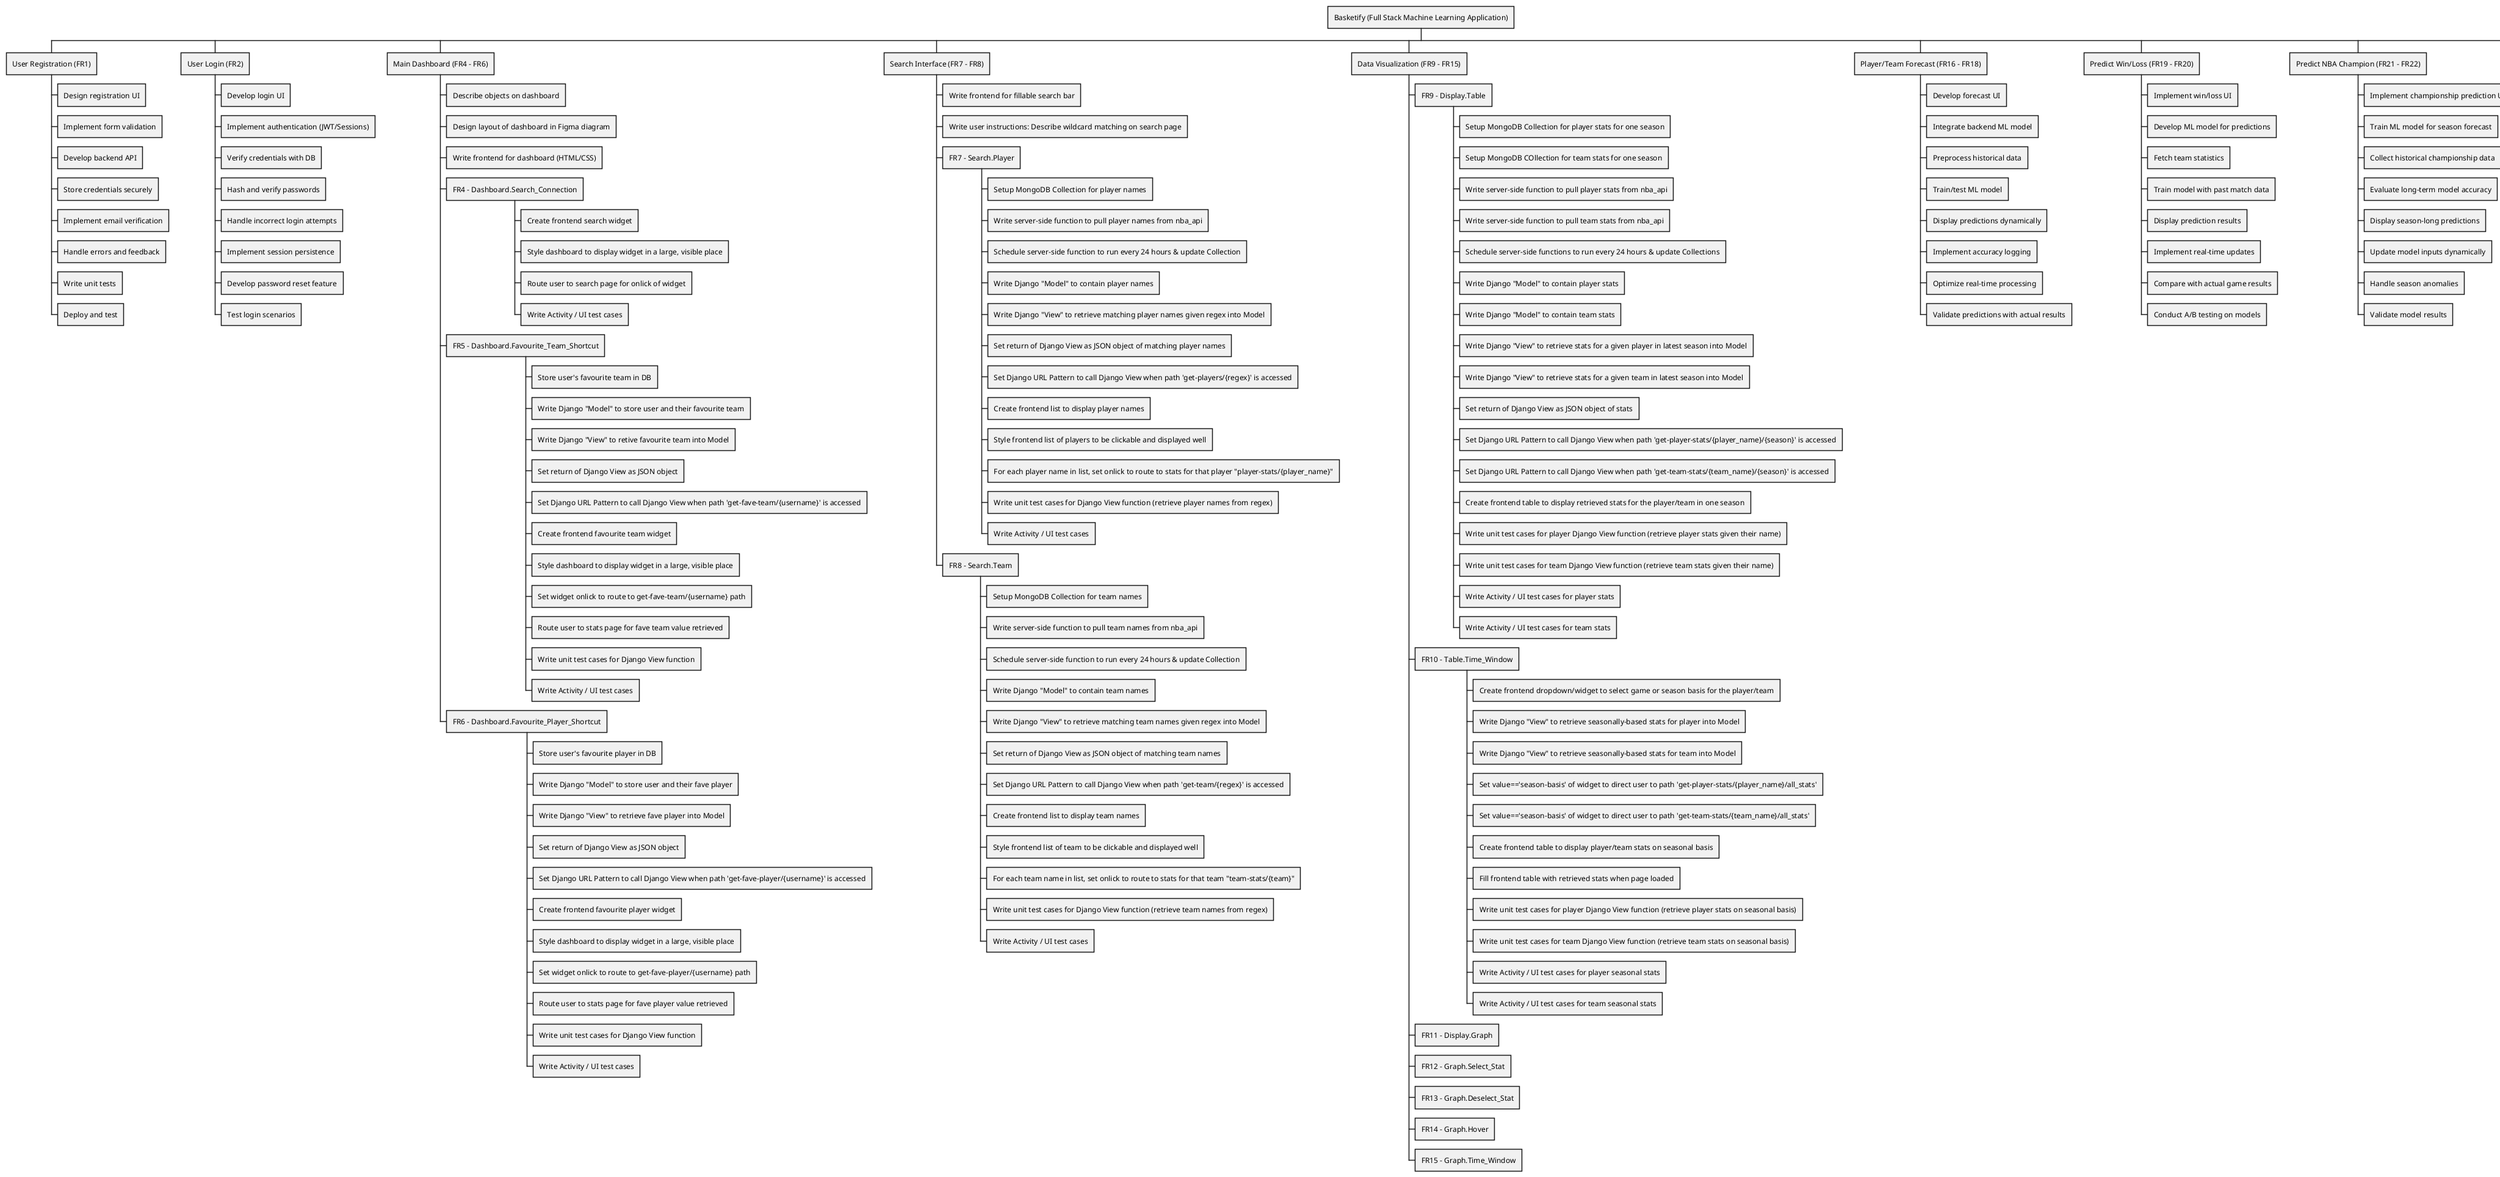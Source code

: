 @startwbs WBS
* Basketify (Full Stack Machine Learning Application)

** User Registration (FR1)
*** Design registration UI
*** Implement form validation
*** Develop backend API
*** Store credentials securely
*** Implement email verification
*** Handle errors and feedback
*** Write unit tests
*** Deploy and test

** User Login (FR2)
*** Develop login UI
*** Implement authentication (JWT/Sessions)
*** Verify credentials with DB
*** Hash and verify passwords
*** Handle incorrect login attempts
*** Implement session persistence
*** Develop password reset feature
*** Test login scenarios


** Main Dashboard (FR4 - FR6)
*** Describe objects on dashboard
*** Design layout of dashboard in Figma diagram
*** Write frontend for dashboard (HTML/CSS)

*** FR4 - Dashboard.Search_Connection
**** Create frontend search widget
**** Style dashboard to display widget in a large, visible place
**** Route user to search page for onlick of widget
**** Write Activity / UI test cases

*** FR5 - Dashboard.Favourite_Team_Shortcut
**** Store user's favourite team in DB
**** Write Django "Model" to store user and their favourite team
**** Write Django "View" to retive favourite team into Model
**** Set return of Django View as JSON object
**** Set Django URL Pattern to call Django View when path 'get-fave-team/{username}' is accessed
**** Create frontend favourite team widget
**** Style dashboard to display widget in a large, visible place
**** Set widget onlick to route to get-fave-team/{username} path
**** Route user to stats page for fave team value retrieved
**** Write unit test cases for Django View function
**** Write Activity / UI test cases

*** FR6 - Dashboard.Favourite_Player_Shortcut
**** Store user's favourite player in DB
**** Write Django "Model" to store user and their fave player
**** Write Django "View" to retrieve fave player into Model
**** Set return of Django View as JSON object
**** Set Django URL Pattern to call Django View when path 'get-fave-player/{username}' is accessed
**** Create frontend favourite player widget
**** Style dashboard to display widget in a large, visible place
**** Set widget onlick to route to get-fave-player/{username} path
**** Route user to stats page for fave player value retrieved
**** Write unit test cases for Django View function
**** Write Activity / UI test cases


** Search Interface (FR7 - FR8)
*** Write frontend for fillable search bar
*** Write user instructions: Describe wildcard matching on search page

*** FR7 - Search.Player
**** Setup MongoDB Collection for player names
**** Write server-side function to pull player names from nba_api
**** Schedule server-side function to run every 24 hours & update Collection
**** Write Django "Model" to contain player names
**** Write Django "View" to retrieve matching player names given regex into Model
**** Set return of Django View as JSON object of matching player names
**** Set Django URL Pattern to call Django View when path 'get-players/{regex}' is accessed
**** Create frontend list to display player names
**** Style frontend list of players to be clickable and displayed well
**** For each player name in list, set onlick to route to stats for that player "player-stats/{player_name}"
**** Write unit test cases for Django View function (retrieve player names from regex)
**** Write Activity / UI test cases

*** FR8 - Search.Team
**** Setup MongoDB Collection for team names
**** Write server-side function to pull team names from nba_api
**** Schedule server-side function to run every 24 hours & update Collection
**** Write Django "Model" to contain team names
**** Write Django "View" to retrieve matching team names given regex into Model
**** Set return of Django View as JSON object of matching team names
**** Set Django URL Pattern to call Django View when path 'get-team/{regex}' is accessed
**** Create frontend list to display team names
**** Style frontend list of team to be clickable and displayed well
**** For each team name in list, set onlick to route to stats for that team "team-stats/{team}"
**** Write unit test cases for Django View function (retrieve team names from regex)
**** Write Activity / UI test cases


** Data Visualization (FR9 - FR15)
*** FR9 - Display.Table
**** Setup MongoDB Collection for player stats for one season
**** Setup MongoDB COllection for team stats for one season
**** Write server-side function to pull player stats from nba_api
**** Write server-side function to pull team stats from nba_api
**** Schedule server-side functions to run every 24 hours & update Collections
**** Write Django "Model" to contain player stats
**** Write Django "Model" to contain team stats
**** Write Django "View" to retrieve stats for a given player in latest season into Model
**** Write Django "View" to retrieve stats for a given team in latest season into Model
**** Set return of Django View as JSON object of stats
**** Set Django URL Pattern to call Django View when path 'get-player-stats/{player_name}/{season}' is accessed
**** Set Django URL Pattern to call Django View when path 'get-team-stats/{team_name}/{season}' is accessed
**** Create frontend table to display retrieved stats for the player/team in one season
**** Write unit test cases for player Django View function (retrieve player stats given their name)
**** Write unit test cases for team Django View function (retrieve team stats given their name)
**** Write Activity / UI test cases for player stats
**** Write Activity / UI test cases for team stats

*** FR10 - Table.Time_Window
**** Create frontend dropdown/widget to select game or season basis for the player/team
**** Write Django "View" to retrieve seasonally-based stats for player into Model
**** Write Django "View" to retrieve seasonally-based stats for team into Model
**** Set value=='season-basis' of widget to direct user to path 'get-player-stats/{player_name}/all_stats'
**** Set value=='season-basis' of widget to direct user to path 'get-team-stats/{team_name}/all_stats'
**** Create frontend table to display player/team stats on seasonal basis
**** Fill frontend table with retrieved stats when page loaded
**** Write unit test cases for player Django View function (retrieve player stats on seasonal basis)
**** Write unit test cases for team Django View function (retrieve team stats on seasonal basis)
**** Write Activity / UI test cases for player seasonal stats
**** Write Activity / UI test cases for team seasonal stats

*** FR11 - Display.Graph

*** FR12 - Graph.Select_Stat

*** FR13 - Graph.Deselect_Stat

*** FR14 - Graph.Hover

*** FR15 - Graph.Time_Window


** Player/Team Forecast (FR16 - FR18)
*** Develop forecast UI
*** Integrate backend ML model
*** Preprocess historical data
*** Train/test ML model
*** Display predictions dynamically
*** Implement accuracy logging
*** Optimize real-time processing
*** Validate predictions with actual results

** Predict Win/Loss (FR19 - FR20)
*** Implement win/loss UI
*** Develop ML model for predictions
*** Fetch team statistics
*** Train model with past match data
*** Display prediction results
*** Implement real-time updates
*** Compare with actual game results
*** Conduct A/B testing on models

** Predict NBA Champion (FR21 - FR22)
*** Implement championship prediction UI
*** Train ML model for season forecast
*** Collect historical championship data
*** Evaluate long-term model accuracy
*** Display season-long predictions
*** Update model inputs dynamically
*** Handle season anomalies
*** Validate model results

** Log ML Performance (FR23 - FR24)
*** Implement ML logging system
*** Store actual vs predicted results
*** Develop performance reports
*** Train models based on feedback
*** Optimize retraining frequency
*** Implement error tracking
*** Ensure logging efficiency
*** Conduct ML audits

** Statistics Filtering (FR25 - FR28)
*** Implement filtering UI
*** Add multiple filtering options
*** Optimize database queries
*** Connect filters to visualization
*** Ensure real-time updates
*** Implement reset filter option
*** Optimize filter performance
*** Validate filtering logic with tests

@endwbs


